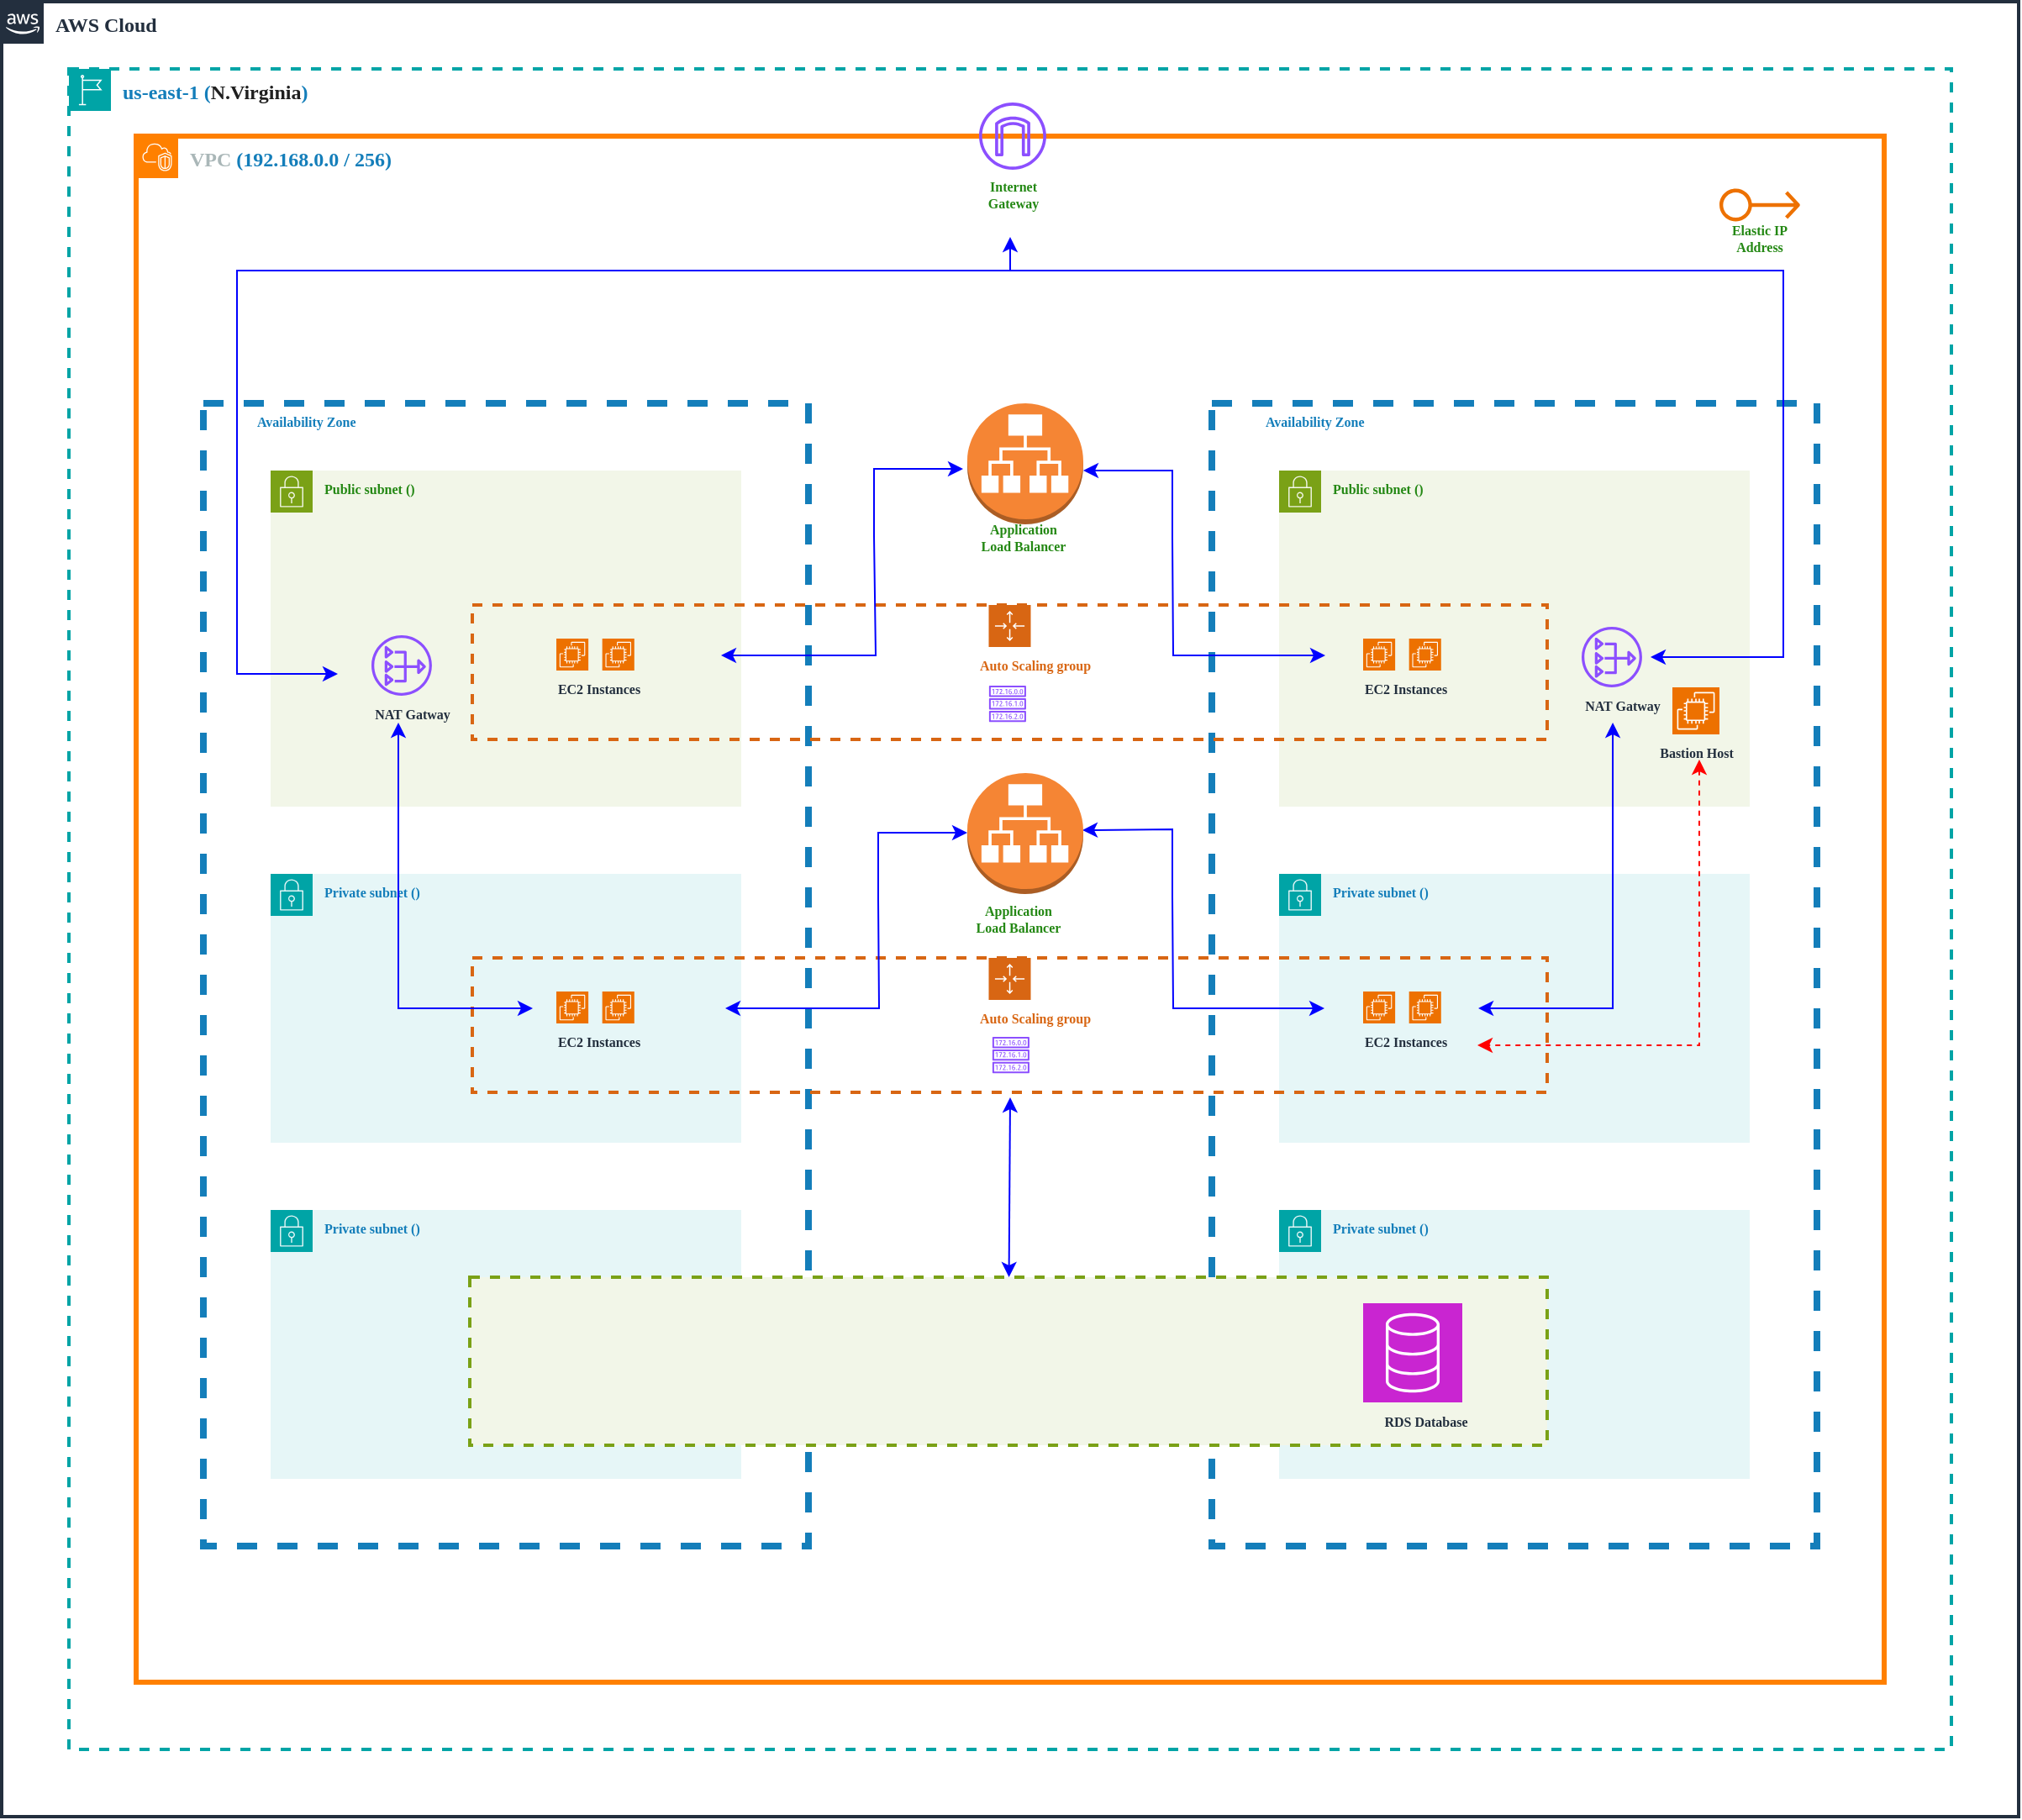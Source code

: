 <mxfile version="24.8.6">
  <diagram id="hMvVtiX32T1u-24VstQx" name="Page-3">
    <mxGraphModel dx="2049" dy="1103" grid="1" gridSize="10" guides="1" tooltips="1" connect="1" arrows="1" fold="1" page="1" pageScale="1" pageWidth="850" pageHeight="1100" math="0" shadow="0">
      <root>
        <mxCell id="0" />
        <mxCell id="1" parent="0" />
        <mxCell id="mF6jT3bMtm6UFvDJ5FtP-44" value="AWS Cloud" style="points=[[0,0],[0.25,0],[0.5,0],[0.75,0],[1,0],[1,0.25],[1,0.5],[1,0.75],[1,1],[0.75,1],[0.5,1],[0.25,1],[0,1],[0,0.75],[0,0.5],[0,0.25]];outlineConnect=0;gradientColor=none;html=1;whiteSpace=wrap;fontSize=12;fontStyle=1;container=1;pointerEvents=0;collapsible=0;recursiveResize=0;shape=mxgraph.aws4.group;grIcon=mxgraph.aws4.group_aws_cloud_alt;strokeColor=#232F3E;fillColor=none;verticalAlign=top;align=left;spacingLeft=30;fontColor=#232F3E;dashed=0;strokeWidth=2;fontFamily=Verdana;" vertex="1" parent="1">
          <mxGeometry x="240" y="8" width="1200" height="1080" as="geometry" />
        </mxCell>
        <mxCell id="mF6jT3bMtm6UFvDJ5FtP-45" value="us-east-1 (&lt;span style=&quot;box-sizing: border-box; min-width: 0px; min-height: 0px; color: rgb(31, 31, 31); unicode-bidi: -webkit-isolate; word-break: break-all; white-space-collapse: preserve;&quot; class=&quot;webkit-html-attribute-value&quot;&gt;N.Virginia&lt;/span&gt;)" style="points=[[0,0],[0.25,0],[0.5,0],[0.75,0],[1,0],[1,0.25],[1,0.5],[1,0.75],[1,1],[0.75,1],[0.5,1],[0.25,1],[0,1],[0,0.75],[0,0.5],[0,0.25]];outlineConnect=0;gradientColor=none;html=1;whiteSpace=wrap;fontSize=12;fontStyle=1;container=1;pointerEvents=0;collapsible=0;recursiveResize=0;shape=mxgraph.aws4.group;grIcon=mxgraph.aws4.group_region;strokeColor=#00A4A6;fillColor=none;verticalAlign=top;align=left;spacingLeft=30;fontColor=#147EBA;dashed=1;strokeWidth=2;fontFamily=Verdana;" vertex="1" parent="mF6jT3bMtm6UFvDJ5FtP-44">
          <mxGeometry x="40" y="40" width="1120" height="1000" as="geometry" />
        </mxCell>
        <mxCell id="mF6jT3bMtm6UFvDJ5FtP-46" value="VPC&amp;nbsp;&lt;span style=&quot;color: rgb(20, 126, 186);&quot;&gt;(192.168.0.0 / 256&lt;/span&gt;&lt;span style=&quot;color: rgb(20, 126, 186);&quot;&gt;)&lt;/span&gt;" style="points=[[0,0],[0.25,0],[0.5,0],[0.75,0],[1,0],[1,0.25],[1,0.5],[1,0.75],[1,1],[0.75,1],[0.5,1],[0.25,1],[0,1],[0,0.75],[0,0.5],[0,0.25]];outlineConnect=0;gradientColor=none;html=1;whiteSpace=wrap;fontSize=12;fontStyle=1;container=1;pointerEvents=0;collapsible=0;recursiveResize=0;shape=mxgraph.aws4.group;grIcon=mxgraph.aws4.group_vpc2;strokeColor=#FF8000;fillColor=none;verticalAlign=top;align=left;spacingLeft=30;fontColor=#AAB7B8;dashed=0;strokeWidth=3;fontFamily=Verdana;" vertex="1" parent="mF6jT3bMtm6UFvDJ5FtP-45">
          <mxGeometry x="40" y="40" width="1040" height="920" as="geometry" />
        </mxCell>
        <mxCell id="XAxsYa6l5oEgf_KA3OdA-44" value="Availability Zone" style="fillColor=none;strokeColor=#147EBA;dashed=1;verticalAlign=top;fontStyle=1;fontColor=#147EBA;whiteSpace=wrap;html=1;pointerEvents=0;strokeWidth=4;align=left;spacingLeft=30;fontFamily=Verdana;fontSize=8;" vertex="1" parent="mF6jT3bMtm6UFvDJ5FtP-46">
          <mxGeometry x="40" y="159" width="360" height="680" as="geometry" />
        </mxCell>
        <mxCell id="XAxsYa6l5oEgf_KA3OdA-45" value="Availability Zone" style="fillColor=none;strokeColor=#147EBA;dashed=1;verticalAlign=top;fontStyle=1;fontColor=#147EBA;whiteSpace=wrap;html=1;pointerEvents=0;strokeWidth=4;align=left;spacingLeft=30;fontFamily=Verdana;fontSize=8;" vertex="1" parent="mF6jT3bMtm6UFvDJ5FtP-46">
          <mxGeometry x="640" y="159" width="360" height="680" as="geometry" />
        </mxCell>
        <mxCell id="XAxsYa6l5oEgf_KA3OdA-46" value="Public subnet ()" style="points=[[0,0],[0.25,0],[0.5,0],[0.75,0],[1,0],[1,0.25],[1,0.5],[1,0.75],[1,1],[0.75,1],[0.5,1],[0.25,1],[0,1],[0,0.75],[0,0.5],[0,0.25]];outlineConnect=0;gradientColor=none;html=1;whiteSpace=wrap;fontSize=8;fontStyle=1;container=1;pointerEvents=0;collapsible=0;recursiveResize=0;shape=mxgraph.aws4.group;grIcon=mxgraph.aws4.group_security_group;grStroke=0;strokeColor=#7AA116;fillColor=#F2F6E8;verticalAlign=top;align=left;spacingLeft=30;fontColor=#248814;dashed=0;strokeWidth=4;fontFamily=Verdana;" vertex="1" parent="mF6jT3bMtm6UFvDJ5FtP-46">
          <mxGeometry x="80" y="199" width="280" height="200" as="geometry" />
        </mxCell>
        <mxCell id="XAxsYa6l5oEgf_KA3OdA-47" value="Public subnet ()" style="points=[[0,0],[0.25,0],[0.5,0],[0.75,0],[1,0],[1,0.25],[1,0.5],[1,0.75],[1,1],[0.75,1],[0.5,1],[0.25,1],[0,1],[0,0.75],[0,0.5],[0,0.25]];outlineConnect=0;gradientColor=none;html=1;whiteSpace=wrap;fontSize=8;fontStyle=1;container=1;pointerEvents=0;collapsible=0;recursiveResize=0;shape=mxgraph.aws4.group;grIcon=mxgraph.aws4.group_security_group;grStroke=0;strokeColor=#7AA116;fillColor=#F2F6E8;verticalAlign=top;align=left;spacingLeft=30;fontColor=#248814;dashed=0;strokeWidth=4;fontFamily=Verdana;" vertex="1" parent="mF6jT3bMtm6UFvDJ5FtP-46">
          <mxGeometry x="680" y="199" width="280" height="200" as="geometry" />
        </mxCell>
        <mxCell id="XAxsYa6l5oEgf_KA3OdA-49" value="Private subnet ()" style="points=[[0,0],[0.25,0],[0.5,0],[0.75,0],[1,0],[1,0.25],[1,0.5],[1,0.75],[1,1],[0.75,1],[0.5,1],[0.25,1],[0,1],[0,0.75],[0,0.5],[0,0.25]];outlineConnect=0;gradientColor=none;html=1;whiteSpace=wrap;fontSize=8;fontStyle=1;container=1;pointerEvents=0;collapsible=0;recursiveResize=0;shape=mxgraph.aws4.group;grIcon=mxgraph.aws4.group_security_group;grStroke=0;strokeColor=#00A4A6;fillColor=#E6F6F7;verticalAlign=top;align=left;spacingLeft=30;fontColor=#147EBA;dashed=0;strokeWidth=4;fontFamily=Verdana;" vertex="1" parent="mF6jT3bMtm6UFvDJ5FtP-46">
          <mxGeometry x="80" y="439" width="280" height="160" as="geometry" />
        </mxCell>
        <mxCell id="XAxsYa6l5oEgf_KA3OdA-50" value="Private subnet ()" style="points=[[0,0],[0.25,0],[0.5,0],[0.75,0],[1,0],[1,0.25],[1,0.5],[1,0.75],[1,1],[0.75,1],[0.5,1],[0.25,1],[0,1],[0,0.75],[0,0.5],[0,0.25]];outlineConnect=0;gradientColor=none;html=1;whiteSpace=wrap;fontSize=8;fontStyle=1;container=1;pointerEvents=0;collapsible=0;recursiveResize=0;shape=mxgraph.aws4.group;grIcon=mxgraph.aws4.group_security_group;grStroke=0;strokeColor=#00A4A6;fillColor=#E6F6F7;verticalAlign=top;align=left;spacingLeft=30;fontColor=#147EBA;dashed=0;strokeWidth=4;fontFamily=Verdana;" vertex="1" parent="mF6jT3bMtm6UFvDJ5FtP-46">
          <mxGeometry x="80" y="639" width="280" height="160" as="geometry" />
        </mxCell>
        <mxCell id="XAxsYa6l5oEgf_KA3OdA-51" value="Private subnet ()" style="points=[[0,0],[0.25,0],[0.5,0],[0.75,0],[1,0],[1,0.25],[1,0.5],[1,0.75],[1,1],[0.75,1],[0.5,1],[0.25,1],[0,1],[0,0.75],[0,0.5],[0,0.25]];outlineConnect=0;gradientColor=none;html=1;whiteSpace=wrap;fontSize=8;fontStyle=1;container=1;pointerEvents=0;collapsible=0;recursiveResize=0;shape=mxgraph.aws4.group;grIcon=mxgraph.aws4.group_security_group;grStroke=0;strokeColor=#00A4A6;fillColor=#E6F6F7;verticalAlign=top;align=left;spacingLeft=30;fontColor=#147EBA;dashed=0;strokeWidth=4;fontFamily=Verdana;" vertex="1" parent="mF6jT3bMtm6UFvDJ5FtP-46">
          <mxGeometry x="680" y="439" width="280" height="160" as="geometry" />
        </mxCell>
        <mxCell id="XAxsYa6l5oEgf_KA3OdA-52" value="Private subnet ()" style="points=[[0,0],[0.25,0],[0.5,0],[0.75,0],[1,0],[1,0.25],[1,0.5],[1,0.75],[1,1],[0.75,1],[0.5,1],[0.25,1],[0,1],[0,0.75],[0,0.5],[0,0.25]];outlineConnect=0;gradientColor=none;html=1;whiteSpace=wrap;fontSize=8;fontStyle=1;container=1;pointerEvents=0;collapsible=0;recursiveResize=0;shape=mxgraph.aws4.group;grIcon=mxgraph.aws4.group_security_group;grStroke=0;strokeColor=#00A4A6;fillColor=#E6F6F7;verticalAlign=top;align=left;spacingLeft=30;fontColor=#147EBA;dashed=0;strokeWidth=4;fontFamily=Verdana;" vertex="1" parent="mF6jT3bMtm6UFvDJ5FtP-46">
          <mxGeometry x="680" y="639" width="280" height="160" as="geometry" />
        </mxCell>
        <mxCell id="XAxsYa6l5oEgf_KA3OdA-53" value="Auto Scaling group" style="points=[[0,0],[0.25,0],[0.5,0],[0.75,0],[1,0],[1,0.25],[1,0.5],[1,0.75],[1,1],[0.75,1],[0.5,1],[0.25,1],[0,1],[0,0.75],[0,0.5],[0,0.25]];outlineConnect=0;gradientColor=none;html=1;whiteSpace=wrap;fontSize=8;fontStyle=1;container=1;pointerEvents=0;collapsible=0;recursiveResize=0;shape=mxgraph.aws4.groupCenter;grIcon=mxgraph.aws4.group_auto_scaling_group;grStroke=1;strokeColor=#D86613;fillColor=none;verticalAlign=top;align=center;fontColor=#D86613;dashed=1;spacingTop=25;strokeWidth=2;spacingLeft=30;fontFamily=Verdana;" vertex="1" parent="mF6jT3bMtm6UFvDJ5FtP-46">
          <mxGeometry x="200" y="279" width="639.5" height="80" as="geometry" />
        </mxCell>
        <mxCell id="XAxsYa6l5oEgf_KA3OdA-54" value="" style="sketch=0;outlineConnect=0;fontColor=#232F3E;gradientColor=none;fillColor=#8C4FFF;strokeColor=none;dashed=0;verticalLabelPosition=bottom;verticalAlign=top;align=center;html=1;fontSize=8;fontStyle=1;aspect=fixed;pointerEvents=1;shape=mxgraph.aws4.route_table;strokeWidth=4;spacingLeft=30;fontFamily=Verdana;" vertex="1" parent="XAxsYa6l5oEgf_KA3OdA-53">
          <mxGeometry x="307.373" y="48.06" width="22.152" height="21.577" as="geometry" />
        </mxCell>
        <mxCell id="XAxsYa6l5oEgf_KA3OdA-55" value="Auto Scaling group" style="points=[[0,0],[0.25,0],[0.5,0],[0.75,0],[1,0],[1,0.25],[1,0.5],[1,0.75],[1,1],[0.75,1],[0.5,1],[0.25,1],[0,1],[0,0.75],[0,0.5],[0,0.25]];outlineConnect=0;gradientColor=none;html=1;whiteSpace=wrap;fontSize=8;fontStyle=1;container=1;pointerEvents=0;collapsible=0;recursiveResize=0;shape=mxgraph.aws4.groupCenter;grIcon=mxgraph.aws4.group_auto_scaling_group;grStroke=1;strokeColor=#D86613;fillColor=none;verticalAlign=top;align=center;fontColor=#D86613;dashed=1;spacingTop=25;strokeWidth=2;spacingLeft=30;fontFamily=Verdana;" vertex="1" parent="mF6jT3bMtm6UFvDJ5FtP-46">
          <mxGeometry x="200" y="489" width="639.5" height="80" as="geometry" />
        </mxCell>
        <mxCell id="XAxsYa6l5oEgf_KA3OdA-56" value="" style="endArrow=classic;startArrow=classic;html=1;rounded=0;fontFamily=Verdana;fontSize=12;fontColor=#248814;fontStyle=0;strokeColor=#0000FF;" edge="1" parent="XAxsYa6l5oEgf_KA3OdA-55">
          <mxGeometry width="50" height="50" relative="1" as="geometry">
            <mxPoint x="150.5" y="30" as="sourcePoint" />
            <mxPoint x="294.5" y="-74.5" as="targetPoint" />
            <Array as="points">
              <mxPoint x="242" y="30" />
              <mxPoint x="241.5" y="-34.5" />
              <mxPoint x="241.5" y="-74.5" />
            </Array>
          </mxGeometry>
        </mxCell>
        <mxCell id="XAxsYa6l5oEgf_KA3OdA-57" value="" style="endArrow=classic;startArrow=classic;html=1;rounded=0;fontFamily=Verdana;fontSize=12;fontColor=#248814;fontStyle=0;strokeColor=#0000FF;" edge="1" parent="XAxsYa6l5oEgf_KA3OdA-55">
          <mxGeometry width="50" height="50" relative="1" as="geometry">
            <mxPoint x="507" y="30" as="sourcePoint" />
            <mxPoint x="363" y="-76" as="targetPoint" />
            <Array as="points">
              <mxPoint x="417" y="30" />
              <mxPoint x="416.5" y="-36.5" />
              <mxPoint x="416.5" y="-76.5" />
            </Array>
          </mxGeometry>
        </mxCell>
        <mxCell id="XAxsYa6l5oEgf_KA3OdA-58" value="" style="outlineConnect=0;dashed=0;verticalLabelPosition=bottom;verticalAlign=top;align=center;html=1;shape=mxgraph.aws3.application_load_balancer;fillColor=#F58534;gradientColor=none;pointerEvents=0;strokeColor=#7AA116;strokeWidth=4;spacingLeft=30;fontFamily=Verdana;fontSize=8;fontColor=#248814;fontStyle=1;" vertex="1" parent="mF6jT3bMtm6UFvDJ5FtP-46">
          <mxGeometry x="494.5" y="159" width="69" height="72" as="geometry" />
        </mxCell>
        <mxCell id="XAxsYa6l5oEgf_KA3OdA-59" value="" style="outlineConnect=0;dashed=0;verticalLabelPosition=bottom;verticalAlign=top;align=center;html=1;shape=mxgraph.aws3.application_load_balancer;fillColor=#F58534;gradientColor=none;pointerEvents=0;strokeColor=#7AA116;strokeWidth=4;spacingLeft=30;fontFamily=Verdana;fontSize=8;fontColor=#248814;fontStyle=1;" vertex="1" parent="mF6jT3bMtm6UFvDJ5FtP-46">
          <mxGeometry x="494.5" y="379" width="69" height="72" as="geometry" />
        </mxCell>
        <mxCell id="XAxsYa6l5oEgf_KA3OdA-60" value="" style="group;fontStyle=1;fontSize=8;align=right;fontFamily=Verdana;" vertex="1" connectable="0" parent="mF6jT3bMtm6UFvDJ5FtP-46">
          <mxGeometry x="249.998" y="299" width="46.39" height="53" as="geometry" />
        </mxCell>
        <mxCell id="XAxsYa6l5oEgf_KA3OdA-61" value="" style="sketch=0;points=[[0,0,0],[0.25,0,0],[0.5,0,0],[0.75,0,0],[1,0,0],[0,1,0],[0.25,1,0],[0.5,1,0],[0.75,1,0],[1,1,0],[0,0.25,0],[0,0.5,0],[0,0.75,0],[1,0.25,0],[1,0.5,0],[1,0.75,0]];outlineConnect=0;fontColor=#232F3E;fillColor=#ED7100;strokeColor=#ffffff;dashed=0;verticalLabelPosition=bottom;verticalAlign=top;align=center;html=1;fontSize=8;fontStyle=1;aspect=fixed;shape=mxgraph.aws4.resourceIcon;resIcon=mxgraph.aws4.ec2;pointerEvents=0;strokeWidth=4;spacingLeft=30;fontFamily=Verdana;" vertex="1" parent="XAxsYa6l5oEgf_KA3OdA-60">
          <mxGeometry x="27.331" width="19.06" height="19.06" as="geometry" />
        </mxCell>
        <mxCell id="XAxsYa6l5oEgf_KA3OdA-62" value="&lt;span style=&quot;font-size: 8px;&quot;&gt;EC2 Instances&lt;/span&gt;" style="sketch=0;points=[[0,0,0],[0.25,0,0],[0.5,0,0],[0.75,0,0],[1,0,0],[0,1,0],[0.25,1,0],[0.5,1,0],[0.75,1,0],[1,1,0],[0,0.25,0],[0,0.5,0],[0,0.75,0],[1,0.25,0],[1,0.5,0],[1,0.75,0]];outlineConnect=0;fontColor=#232F3E;fillColor=#ED7100;strokeColor=#ffffff;dashed=0;verticalLabelPosition=bottom;verticalAlign=top;align=center;html=1;fontSize=8;fontStyle=1;aspect=fixed;shape=mxgraph.aws4.resourceIcon;resIcon=mxgraph.aws4.ec2;pointerEvents=0;strokeWidth=4;spacingLeft=30;fontFamily=Verdana;" vertex="1" parent="XAxsYa6l5oEgf_KA3OdA-60">
          <mxGeometry width="19.06" height="19.06" as="geometry" />
        </mxCell>
        <mxCell id="XAxsYa6l5oEgf_KA3OdA-63" value="" style="group;fontStyle=1;fontSize=8;align=right;fontFamily=Verdana;" vertex="1" connectable="0" parent="mF6jT3bMtm6UFvDJ5FtP-46">
          <mxGeometry x="249.998" y="509" width="46.39" height="26.5" as="geometry" />
        </mxCell>
        <mxCell id="XAxsYa6l5oEgf_KA3OdA-64" value="" style="sketch=0;points=[[0,0,0],[0.25,0,0],[0.5,0,0],[0.75,0,0],[1,0,0],[0,1,0],[0.25,1,0],[0.5,1,0],[0.75,1,0],[1,1,0],[0,0.25,0],[0,0.5,0],[0,0.75,0],[1,0.25,0],[1,0.5,0],[1,0.75,0]];outlineConnect=0;fontColor=#232F3E;fillColor=#ED7100;strokeColor=#ffffff;dashed=0;verticalLabelPosition=bottom;verticalAlign=top;align=center;html=1;fontSize=8;fontStyle=1;aspect=fixed;shape=mxgraph.aws4.resourceIcon;resIcon=mxgraph.aws4.ec2;pointerEvents=0;strokeWidth=4;spacingLeft=30;fontFamily=Verdana;" vertex="1" parent="XAxsYa6l5oEgf_KA3OdA-63">
          <mxGeometry x="27.331" width="19.06" height="19.06" as="geometry" />
        </mxCell>
        <mxCell id="XAxsYa6l5oEgf_KA3OdA-65" value="&lt;span style=&quot;font-size: 8px;&quot;&gt;EC2 Instances&lt;/span&gt;" style="sketch=0;points=[[0,0,0],[0.25,0,0],[0.5,0,0],[0.75,0,0],[1,0,0],[0,1,0],[0.25,1,0],[0.5,1,0],[0.75,1,0],[1,1,0],[0,0.25,0],[0,0.5,0],[0,0.75,0],[1,0.25,0],[1,0.5,0],[1,0.75,0]];outlineConnect=0;fontColor=#232F3E;fillColor=#ED7100;strokeColor=#ffffff;dashed=0;verticalLabelPosition=bottom;verticalAlign=top;align=center;html=1;fontSize=8;fontStyle=1;aspect=fixed;shape=mxgraph.aws4.resourceIcon;resIcon=mxgraph.aws4.ec2;pointerEvents=0;strokeWidth=4;spacingLeft=30;fontFamily=Verdana;" vertex="1" parent="XAxsYa6l5oEgf_KA3OdA-63">
          <mxGeometry width="19.06" height="19.06" as="geometry" />
        </mxCell>
        <mxCell id="XAxsYa6l5oEgf_KA3OdA-66" value="" style="group;fontStyle=1;fontSize=8;align=right;fontFamily=Verdana;" vertex="1" connectable="0" parent="mF6jT3bMtm6UFvDJ5FtP-46">
          <mxGeometry x="729.998" y="299" width="46.39" height="53" as="geometry" />
        </mxCell>
        <mxCell id="XAxsYa6l5oEgf_KA3OdA-67" value="" style="sketch=0;points=[[0,0,0],[0.25,0,0],[0.5,0,0],[0.75,0,0],[1,0,0],[0,1,0],[0.25,1,0],[0.5,1,0],[0.75,1,0],[1,1,0],[0,0.25,0],[0,0.5,0],[0,0.75,0],[1,0.25,0],[1,0.5,0],[1,0.75,0]];outlineConnect=0;fontColor=#232F3E;fillColor=#ED7100;strokeColor=#ffffff;dashed=0;verticalLabelPosition=bottom;verticalAlign=top;align=center;html=1;fontSize=8;fontStyle=1;aspect=fixed;shape=mxgraph.aws4.resourceIcon;resIcon=mxgraph.aws4.ec2;pointerEvents=0;strokeWidth=4;spacingLeft=30;fontFamily=Verdana;" vertex="1" parent="XAxsYa6l5oEgf_KA3OdA-66">
          <mxGeometry x="27.331" width="19.06" height="19.06" as="geometry" />
        </mxCell>
        <mxCell id="XAxsYa6l5oEgf_KA3OdA-68" value="&lt;span style=&quot;font-size: 8px;&quot;&gt;EC2 Instances&lt;/span&gt;" style="sketch=0;points=[[0,0,0],[0.25,0,0],[0.5,0,0],[0.75,0,0],[1,0,0],[0,1,0],[0.25,1,0],[0.5,1,0],[0.75,1,0],[1,1,0],[0,0.25,0],[0,0.5,0],[0,0.75,0],[1,0.25,0],[1,0.5,0],[1,0.75,0]];outlineConnect=0;fontColor=#232F3E;fillColor=#ED7100;strokeColor=#ffffff;dashed=0;verticalLabelPosition=bottom;verticalAlign=top;align=center;html=1;fontSize=8;fontStyle=1;aspect=fixed;shape=mxgraph.aws4.resourceIcon;resIcon=mxgraph.aws4.ec2;pointerEvents=0;strokeWidth=4;spacingLeft=30;fontFamily=Verdana;" vertex="1" parent="XAxsYa6l5oEgf_KA3OdA-66">
          <mxGeometry width="19.06" height="19.06" as="geometry" />
        </mxCell>
        <mxCell id="XAxsYa6l5oEgf_KA3OdA-69" value="" style="group;fontStyle=1;fontSize=8;align=right;fontFamily=Verdana;" vertex="1" connectable="0" parent="mF6jT3bMtm6UFvDJ5FtP-46">
          <mxGeometry x="729.998" y="509" width="46.39" height="53" as="geometry" />
        </mxCell>
        <mxCell id="XAxsYa6l5oEgf_KA3OdA-70" value="" style="sketch=0;points=[[0,0,0],[0.25,0,0],[0.5,0,0],[0.75,0,0],[1,0,0],[0,1,0],[0.25,1,0],[0.5,1,0],[0.75,1,0],[1,1,0],[0,0.25,0],[0,0.5,0],[0,0.75,0],[1,0.25,0],[1,0.5,0],[1,0.75,0]];outlineConnect=0;fontColor=#232F3E;fillColor=#ED7100;strokeColor=#ffffff;dashed=0;verticalLabelPosition=bottom;verticalAlign=top;align=center;html=1;fontSize=8;fontStyle=1;aspect=fixed;shape=mxgraph.aws4.resourceIcon;resIcon=mxgraph.aws4.ec2;pointerEvents=0;strokeWidth=4;spacingLeft=30;fontFamily=Verdana;" vertex="1" parent="XAxsYa6l5oEgf_KA3OdA-69">
          <mxGeometry x="27.331" width="19.06" height="19.06" as="geometry" />
        </mxCell>
        <mxCell id="XAxsYa6l5oEgf_KA3OdA-71" value="&lt;span style=&quot;font-size: 8px;&quot;&gt;EC2 Instances&lt;/span&gt;" style="sketch=0;points=[[0,0,0],[0.25,0,0],[0.5,0,0],[0.75,0,0],[1,0,0],[0,1,0],[0.25,1,0],[0.5,1,0],[0.75,1,0],[1,1,0],[0,0.25,0],[0,0.5,0],[0,0.75,0],[1,0.25,0],[1,0.5,0],[1,0.75,0]];outlineConnect=0;fontColor=#232F3E;fillColor=#ED7100;strokeColor=#ffffff;dashed=0;verticalLabelPosition=bottom;verticalAlign=top;align=center;html=1;fontSize=8;fontStyle=1;aspect=fixed;shape=mxgraph.aws4.resourceIcon;resIcon=mxgraph.aws4.ec2;pointerEvents=0;strokeWidth=4;spacingLeft=30;fontFamily=Verdana;" vertex="1" parent="XAxsYa6l5oEgf_KA3OdA-69">
          <mxGeometry width="19.06" height="19.06" as="geometry" />
        </mxCell>
        <mxCell id="XAxsYa6l5oEgf_KA3OdA-72" value="" style="endArrow=classic;startArrow=classic;html=1;rounded=0;fontFamily=Verdana;fontSize=12;fontColor=#248814;fontStyle=0;strokeColor=#0000FF;" edge="1" parent="XAxsYa6l5oEgf_KA3OdA-69">
          <mxGeometry width="50" height="50" relative="1" as="geometry">
            <mxPoint x="148.532" y="-160" as="sourcePoint" />
            <mxPoint x="68.532" y="10" as="targetPoint" />
            <Array as="points">
              <mxPoint x="148.532" y="10" />
              <mxPoint x="108.532" y="10" />
            </Array>
          </mxGeometry>
        </mxCell>
        <mxCell id="XAxsYa6l5oEgf_KA3OdA-73" value="" style="rounded=0;whiteSpace=wrap;html=1;dashed=1;pointerEvents=0;strokeColor=#7AA116;strokeWidth=2;align=left;verticalAlign=top;spacingLeft=30;fontFamily=Verdana;fontSize=8;fontColor=#248814;fontStyle=1;fillColor=#F2F6E8;gradientColor=none;" vertex="1" parent="mF6jT3bMtm6UFvDJ5FtP-46">
          <mxGeometry x="198.5" y="679" width="641" height="100" as="geometry" />
        </mxCell>
        <mxCell id="XAxsYa6l5oEgf_KA3OdA-74" value="&lt;div style=&quot;text-align: justify; font-size: 8px;&quot;&gt;RDS Database&amp;nbsp; &amp;nbsp; &amp;nbsp; &amp;nbsp;&amp;nbsp;&lt;/div&gt;" style="sketch=0;points=[[0,0,0],[0.25,0,0],[0.5,0,0],[0.75,0,0],[1,0,0],[0,1,0],[0.25,1,0],[0.5,1,0],[0.75,1,0],[1,1,0],[0,0.25,0],[0,0.5,0],[0,0.75,0],[1,0.25,0],[1,0.5,0],[1,0.75,0]];outlineConnect=0;fontColor=#232F3E;fillColor=#C925D1;strokeColor=#ffffff;dashed=0;verticalLabelPosition=bottom;verticalAlign=top;align=center;html=1;fontSize=8;fontStyle=1;aspect=fixed;shape=mxgraph.aws4.resourceIcon;resIcon=mxgraph.aws4.database;pointerEvents=0;strokeWidth=4;spacingLeft=30;fontFamily=Verdana;" vertex="1" parent="mF6jT3bMtm6UFvDJ5FtP-46">
          <mxGeometry x="730" y="694.5" width="59" height="59" as="geometry" />
        </mxCell>
        <mxCell id="XAxsYa6l5oEgf_KA3OdA-75" value="" style="sketch=0;outlineConnect=0;fontColor=#232F3E;gradientColor=none;fillColor=#8C4FFF;strokeColor=none;dashed=0;verticalLabelPosition=bottom;verticalAlign=top;align=center;html=1;fontSize=8;fontStyle=1;aspect=fixed;pointerEvents=1;shape=mxgraph.aws4.route_table;strokeWidth=4;spacingLeft=30;fontFamily=Verdana;" vertex="1" parent="mF6jT3bMtm6UFvDJ5FtP-46">
          <mxGeometry x="509.373" y="536" width="22.152" height="21.577" as="geometry" />
        </mxCell>
        <mxCell id="XAxsYa6l5oEgf_KA3OdA-76" value="&lt;span style=&quot;font-size: 8px; text-wrap-mode: nowrap;&quot;&gt;Application Load Balancer&lt;/span&gt;" style="text;html=1;align=center;verticalAlign=middle;whiteSpace=wrap;rounded=0;fontFamily=Verdana;fontSize=8;fontColor=#248814;fontStyle=1;" vertex="1" parent="mF6jT3bMtm6UFvDJ5FtP-46">
          <mxGeometry x="497.5" y="224" width="60" height="30" as="geometry" />
        </mxCell>
        <mxCell id="XAxsYa6l5oEgf_KA3OdA-77" value="&lt;span style=&quot;font-size: 8px; text-wrap-mode: nowrap;&quot;&gt;Application Load Balancer&lt;/span&gt;" style="text;html=1;align=center;verticalAlign=middle;whiteSpace=wrap;rounded=0;fontFamily=Verdana;fontSize=8;fontColor=#248814;fontStyle=1;" vertex="1" parent="mF6jT3bMtm6UFvDJ5FtP-46">
          <mxGeometry x="494.5" y="451" width="60" height="30" as="geometry" />
        </mxCell>
        <mxCell id="XAxsYa6l5oEgf_KA3OdA-78" value="NAT Gatway&amp;nbsp; &amp;nbsp; &amp;nbsp; &amp;nbsp; &amp;nbsp;" style="sketch=0;outlineConnect=0;fontColor=#232F3E;gradientColor=none;fillColor=#8C4FFF;strokeColor=none;dashed=0;verticalLabelPosition=bottom;verticalAlign=top;align=center;html=1;fontSize=8;fontStyle=1;aspect=fixed;pointerEvents=1;shape=mxgraph.aws4.nat_gateway;strokeWidth=4;spacingLeft=30;fontFamily=Verdana;" vertex="1" parent="mF6jT3bMtm6UFvDJ5FtP-46">
          <mxGeometry x="140.003" y="297" width="35.962" height="35.962" as="geometry" />
        </mxCell>
        <mxCell id="XAxsYa6l5oEgf_KA3OdA-79" value="NAT Gatway&amp;nbsp; &amp;nbsp; &amp;nbsp; &amp;nbsp; &amp;nbsp;" style="sketch=0;outlineConnect=0;fontColor=#232F3E;gradientColor=none;fillColor=#8C4FFF;strokeColor=none;dashed=0;verticalLabelPosition=bottom;verticalAlign=top;align=center;html=1;fontSize=8;fontStyle=1;aspect=fixed;pointerEvents=1;shape=mxgraph.aws4.nat_gateway;strokeWidth=4;spacingLeft=30;fontFamily=Verdana;" vertex="1" parent="mF6jT3bMtm6UFvDJ5FtP-46">
          <mxGeometry x="860.003" y="292.04" width="35.962" height="35.962" as="geometry" />
        </mxCell>
        <mxCell id="XAxsYa6l5oEgf_KA3OdA-80" value="" style="endArrow=classic;startArrow=classic;html=1;rounded=0;fontFamily=Verdana;fontSize=12;fontColor=#248814;fontStyle=0;strokeColor=#0000FF;" edge="1" parent="mF6jT3bMtm6UFvDJ5FtP-46">
          <mxGeometry width="50" height="50" relative="1" as="geometry">
            <mxPoint x="120" y="320" as="sourcePoint" />
            <mxPoint x="520" y="60" as="targetPoint" />
            <Array as="points">
              <mxPoint x="60" y="320" />
              <mxPoint x="60" y="80" />
              <mxPoint x="520" y="80" />
            </Array>
          </mxGeometry>
        </mxCell>
        <mxCell id="XAxsYa6l5oEgf_KA3OdA-81" value="" style="endArrow=none;startArrow=classic;html=1;rounded=0;fontFamily=Verdana;fontSize=12;fontColor=#248814;fontStyle=0;strokeColor=#0000FF;endFill=0;" edge="1" parent="mF6jT3bMtm6UFvDJ5FtP-46">
          <mxGeometry width="50" height="50" relative="1" as="geometry">
            <mxPoint x="901" y="310" as="sourcePoint" />
            <mxPoint x="520" y="61" as="targetPoint" />
            <Array as="points">
              <mxPoint x="980" y="310" />
              <mxPoint x="980" y="80" />
              <mxPoint x="520" y="80" />
            </Array>
          </mxGeometry>
        </mxCell>
        <mxCell id="XAxsYa6l5oEgf_KA3OdA-82" value="" style="endArrow=classic;startArrow=classic;html=1;rounded=0;fontFamily=Verdana;fontSize=12;fontColor=#248814;fontStyle=0;strokeColor=#0000FF;" edge="1" parent="mF6jT3bMtm6UFvDJ5FtP-46">
          <mxGeometry width="50" height="50" relative="1" as="geometry">
            <mxPoint x="348" y="309" as="sourcePoint" />
            <mxPoint x="492" y="198" as="targetPoint" />
            <Array as="points">
              <mxPoint x="440" y="309" />
              <mxPoint x="439" y="238" />
              <mxPoint x="439" y="198" />
            </Array>
          </mxGeometry>
        </mxCell>
        <mxCell id="XAxsYa6l5oEgf_KA3OdA-83" value="" style="endArrow=classic;startArrow=classic;html=1;rounded=0;fontFamily=Verdana;fontSize=12;fontColor=#248814;fontStyle=0;strokeColor=#0000FF;" edge="1" parent="mF6jT3bMtm6UFvDJ5FtP-46">
          <mxGeometry width="50" height="50" relative="1" as="geometry">
            <mxPoint x="707.5" y="309" as="sourcePoint" />
            <mxPoint x="563.5" y="199" as="targetPoint" />
            <Array as="points">
              <mxPoint x="617" y="309" />
              <mxPoint x="616.5" y="239" />
              <mxPoint x="616.5" y="199" />
            </Array>
          </mxGeometry>
        </mxCell>
        <mxCell id="XAxsYa6l5oEgf_KA3OdA-84" value="" style="endArrow=classic;startArrow=classic;html=1;rounded=0;fontFamily=Verdana;fontSize=12;fontColor=#248814;fontStyle=0;strokeColor=#0000FF;" edge="1" parent="mF6jT3bMtm6UFvDJ5FtP-46">
          <mxGeometry width="50" height="50" relative="1" as="geometry">
            <mxPoint x="519.286" y="679" as="sourcePoint" />
            <mxPoint x="520.005" y="572" as="targetPoint" />
          </mxGeometry>
        </mxCell>
        <mxCell id="XAxsYa6l5oEgf_KA3OdA-85" value="" style="endArrow=classic;startArrow=classic;html=1;rounded=0;fontFamily=Verdana;fontSize=12;fontColor=#248814;fontStyle=0;strokeColor=#0000FF;" edge="1" parent="mF6jT3bMtm6UFvDJ5FtP-46">
          <mxGeometry width="50" height="50" relative="1" as="geometry">
            <mxPoint x="156" y="349" as="sourcePoint" />
            <mxPoint x="236" y="519" as="targetPoint" />
            <Array as="points">
              <mxPoint x="156" y="519" />
              <mxPoint x="196" y="519" />
            </Array>
          </mxGeometry>
        </mxCell>
        <mxCell id="XAxsYa6l5oEgf_KA3OdA-86" value="" style="sketch=0;outlineConnect=0;fontColor=#232F3E;gradientColor=none;fillColor=#ED7100;strokeColor=none;dashed=0;verticalLabelPosition=bottom;verticalAlign=top;align=center;html=1;fontSize=8;fontStyle=0;aspect=fixed;pointerEvents=1;shape=mxgraph.aws4.elastic_ip_address;strokeWidth=4;spacingLeft=30;fontFamily=Verdana;" vertex="1" parent="mF6jT3bMtm6UFvDJ5FtP-46">
          <mxGeometry x="942" y="31" width="48" height="20" as="geometry" />
        </mxCell>
        <mxCell id="XAxsYa6l5oEgf_KA3OdA-87" value="" style="sketch=0;outlineConnect=0;fontColor=#232F3E;gradientColor=none;fillColor=#8C4FFF;strokeColor=none;dashed=0;verticalLabelPosition=bottom;verticalAlign=top;align=center;html=1;fontSize=12;fontStyle=0;aspect=fixed;pointerEvents=1;shape=mxgraph.aws4.internet_gateway;fontFamily=Verdana;" vertex="1" parent="mF6jT3bMtm6UFvDJ5FtP-46">
          <mxGeometry x="501.5" y="-20" width="40" height="40" as="geometry" />
        </mxCell>
        <mxCell id="6SYd72VJ5WDawbDYeZpU-2" value="&lt;span style=&quot;text-wrap-mode: nowrap;&quot;&gt;Internet Gateway&lt;/span&gt;" style="text;html=1;align=center;verticalAlign=middle;whiteSpace=wrap;rounded=0;fontFamily=Verdana;fontSize=8;fontColor=#248814;fontStyle=1;" vertex="1" parent="mF6jT3bMtm6UFvDJ5FtP-46">
          <mxGeometry x="491.5" y="20" width="60" height="30" as="geometry" />
        </mxCell>
        <mxCell id="aFTqThzWlTgbjgwRTbi9-1" value="&lt;span style=&quot;text-wrap-mode: nowrap;&quot;&gt;Elastic IP Address&lt;/span&gt;" style="text;html=1;align=center;verticalAlign=middle;whiteSpace=wrap;rounded=0;fontFamily=Verdana;fontSize=8;fontColor=#248814;fontStyle=1;" vertex="1" parent="mF6jT3bMtm6UFvDJ5FtP-46">
          <mxGeometry x="936" y="46" width="60" height="30" as="geometry" />
        </mxCell>
        <mxCell id="XAxsYa6l5oEgf_KA3OdA-48" value="&lt;font style=&quot;font-size: 8px;&quot;&gt;&lt;span style=&quot;font-size: 8px;&quot;&gt;Bastion Host&lt;/span&gt;&lt;/font&gt;" style="sketch=0;points=[[0,0,0],[0.25,0,0],[0.5,0,0],[0.75,0,0],[1,0,0],[0,1,0],[0.25,1,0],[0.5,1,0],[0.75,1,0],[1,1,0],[0,0.25,0],[0,0.5,0],[0,0.75,0],[1,0.25,0],[1,0.5,0],[1,0.75,0]];outlineConnect=0;fontColor=#232F3E;fillColor=#ED7100;strokeColor=#ffffff;dashed=0;verticalLabelPosition=bottom;verticalAlign=top;align=center;html=1;fontSize=8;fontStyle=1;aspect=fixed;shape=mxgraph.aws4.resourceIcon;resIcon=mxgraph.aws4.ec2;fontFamily=Verdana;" vertex="1" parent="mF6jT3bMtm6UFvDJ5FtP-46">
          <mxGeometry x="914" y="328" width="28" height="28" as="geometry" />
        </mxCell>
        <mxCell id="aFTqThzWlTgbjgwRTbi9-3" value="" style="endArrow=classic;startArrow=classic;html=1;rounded=0;fontFamily=Verdana;fontSize=12;fontColor=#248814;fontStyle=0;strokeColor=#FF0000;dashed=1;" edge="1" parent="mF6jT3bMtm6UFvDJ5FtP-46">
          <mxGeometry width="50" height="50" relative="1" as="geometry">
            <mxPoint x="930.0" y="371" as="sourcePoint" />
            <mxPoint x="798" y="541" as="targetPoint" />
            <Array as="points">
              <mxPoint x="930.0" y="541" />
              <mxPoint x="890.0" y="541" />
            </Array>
          </mxGeometry>
        </mxCell>
      </root>
    </mxGraphModel>
  </diagram>
</mxfile>
